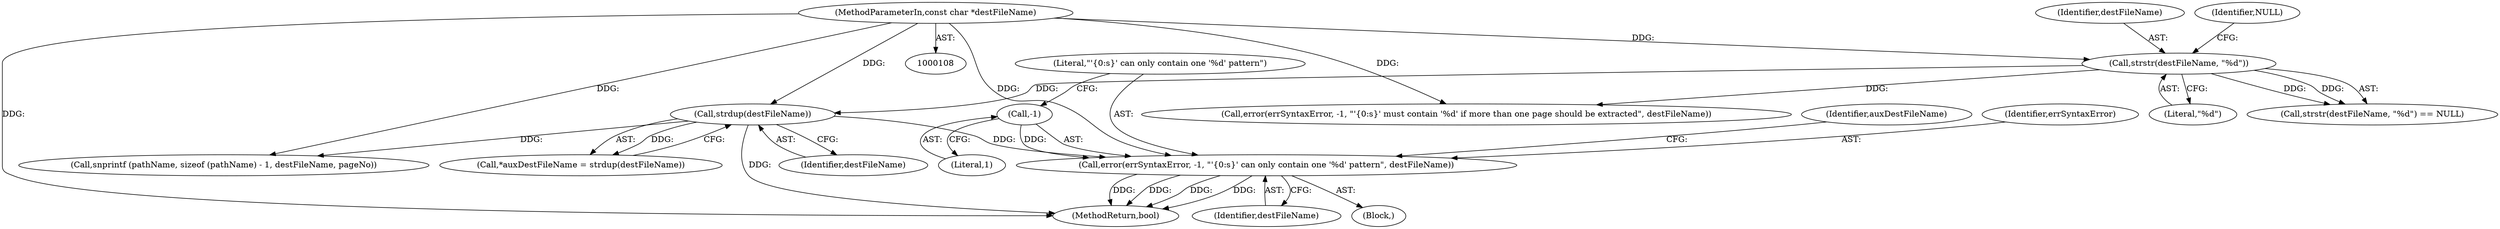 digraph "0_poppler_61f79b8447c3ac8ab5a26e79e0c28053ffdccf75@pointer" {
"1000242" [label="(Call,error(errSyntaxError, -1, \"'{0:s}' can only contain one '%d' pattern\", destFileName))"];
"1000244" [label="(Call,-1)"];
"1000190" [label="(Call,strdup(destFileName))"];
"1000174" [label="(Call,strstr(destFileName, \"%d\"))"];
"1000110" [label="(MethodParameterIn,const char *destFileName)"];
"1000241" [label="(Block,)"];
"1000110" [label="(MethodParameterIn,const char *destFileName)"];
"1000179" [label="(Call,error(errSyntaxError, -1, \"'{0:s}' must contain '%d' if more than one page should be extracted\", destFileName))"];
"1000177" [label="(Identifier,NULL)"];
"1000245" [label="(Literal,1)"];
"1000265" [label="(Call,snprintf (pathName, sizeof (pathName) - 1, destFileName, pageNo))"];
"1000242" [label="(Call,error(errSyntaxError, -1, \"'{0:s}' can only contain one '%d' pattern\", destFileName))"];
"1000175" [label="(Identifier,destFileName)"];
"1000176" [label="(Literal,\"%d\")"];
"1000174" [label="(Call,strstr(destFileName, \"%d\"))"];
"1000188" [label="(Call,*auxDestFileName = strdup(destFileName))"];
"1000249" [label="(Identifier,auxDestFileName)"];
"1000315" [label="(MethodReturn,bool)"];
"1000244" [label="(Call,-1)"];
"1000246" [label="(Literal,\"'{0:s}' can only contain one '%d' pattern\")"];
"1000243" [label="(Identifier,errSyntaxError)"];
"1000191" [label="(Identifier,destFileName)"];
"1000173" [label="(Call,strstr(destFileName, \"%d\") == NULL)"];
"1000190" [label="(Call,strdup(destFileName))"];
"1000247" [label="(Identifier,destFileName)"];
"1000242" -> "1000241"  [label="AST: "];
"1000242" -> "1000247"  [label="CFG: "];
"1000243" -> "1000242"  [label="AST: "];
"1000244" -> "1000242"  [label="AST: "];
"1000246" -> "1000242"  [label="AST: "];
"1000247" -> "1000242"  [label="AST: "];
"1000249" -> "1000242"  [label="CFG: "];
"1000242" -> "1000315"  [label="DDG: "];
"1000242" -> "1000315"  [label="DDG: "];
"1000242" -> "1000315"  [label="DDG: "];
"1000242" -> "1000315"  [label="DDG: "];
"1000244" -> "1000242"  [label="DDG: "];
"1000190" -> "1000242"  [label="DDG: "];
"1000110" -> "1000242"  [label="DDG: "];
"1000244" -> "1000245"  [label="CFG: "];
"1000245" -> "1000244"  [label="AST: "];
"1000246" -> "1000244"  [label="CFG: "];
"1000190" -> "1000188"  [label="AST: "];
"1000190" -> "1000191"  [label="CFG: "];
"1000191" -> "1000190"  [label="AST: "];
"1000188" -> "1000190"  [label="CFG: "];
"1000190" -> "1000315"  [label="DDG: "];
"1000190" -> "1000188"  [label="DDG: "];
"1000174" -> "1000190"  [label="DDG: "];
"1000110" -> "1000190"  [label="DDG: "];
"1000190" -> "1000265"  [label="DDG: "];
"1000174" -> "1000173"  [label="AST: "];
"1000174" -> "1000176"  [label="CFG: "];
"1000175" -> "1000174"  [label="AST: "];
"1000176" -> "1000174"  [label="AST: "];
"1000177" -> "1000174"  [label="CFG: "];
"1000174" -> "1000173"  [label="DDG: "];
"1000174" -> "1000173"  [label="DDG: "];
"1000110" -> "1000174"  [label="DDG: "];
"1000174" -> "1000179"  [label="DDG: "];
"1000110" -> "1000108"  [label="AST: "];
"1000110" -> "1000315"  [label="DDG: "];
"1000110" -> "1000179"  [label="DDG: "];
"1000110" -> "1000265"  [label="DDG: "];
}
